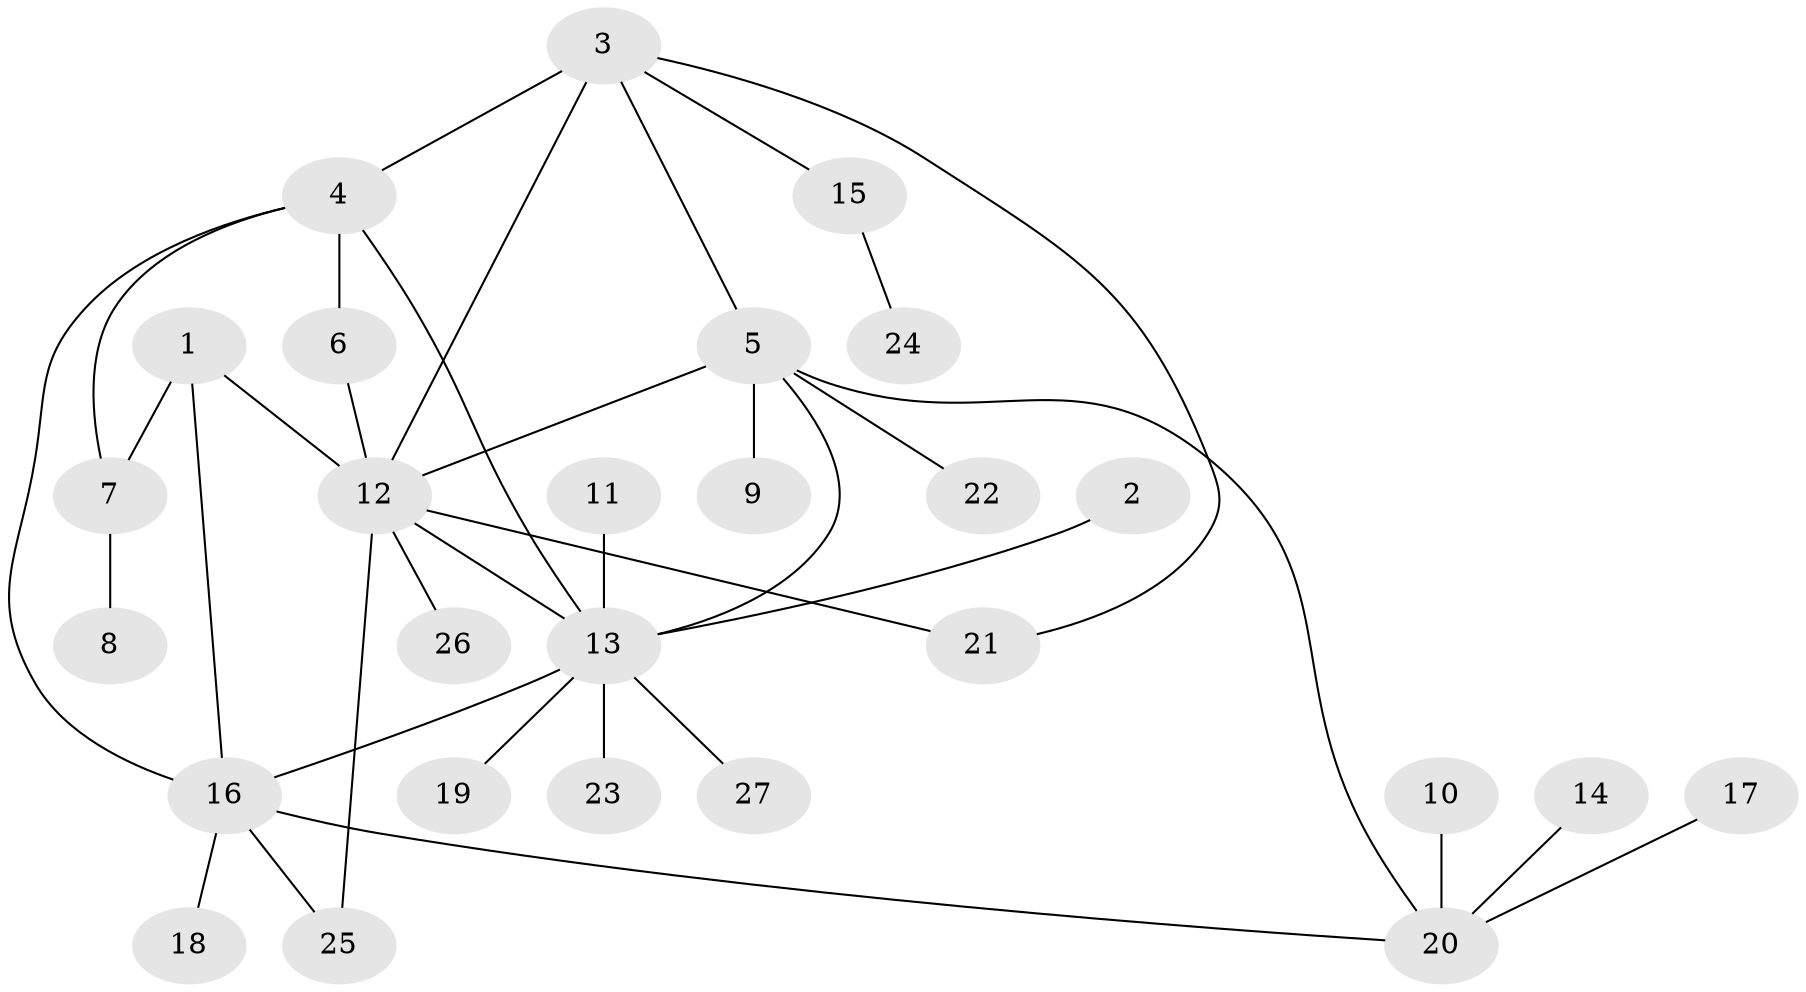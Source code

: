 // original degree distribution, {7: 0.03773584905660377, 5: 0.03773584905660377, 3: 0.11320754716981132, 10: 0.018867924528301886, 6: 0.018867924528301886, 11: 0.018867924528301886, 1: 0.5849056603773585, 8: 0.018867924528301886, 2: 0.1320754716981132, 4: 0.018867924528301886}
// Generated by graph-tools (version 1.1) at 2025/02/03/09/25 03:02:38]
// undirected, 27 vertices, 36 edges
graph export_dot {
graph [start="1"]
  node [color=gray90,style=filled];
  1;
  2;
  3;
  4;
  5;
  6;
  7;
  8;
  9;
  10;
  11;
  12;
  13;
  14;
  15;
  16;
  17;
  18;
  19;
  20;
  21;
  22;
  23;
  24;
  25;
  26;
  27;
  1 -- 7 [weight=1.0];
  1 -- 12 [weight=1.0];
  1 -- 16 [weight=1.0];
  2 -- 13 [weight=1.0];
  3 -- 4 [weight=1.0];
  3 -- 5 [weight=1.0];
  3 -- 12 [weight=2.0];
  3 -- 15 [weight=1.0];
  3 -- 21 [weight=1.0];
  4 -- 6 [weight=1.0];
  4 -- 7 [weight=1.0];
  4 -- 13 [weight=1.0];
  4 -- 16 [weight=1.0];
  5 -- 9 [weight=1.0];
  5 -- 12 [weight=1.0];
  5 -- 13 [weight=1.0];
  5 -- 20 [weight=1.0];
  5 -- 22 [weight=1.0];
  6 -- 12 [weight=1.0];
  7 -- 8 [weight=1.0];
  10 -- 20 [weight=1.0];
  11 -- 13 [weight=1.0];
  12 -- 13 [weight=1.0];
  12 -- 21 [weight=1.0];
  12 -- 25 [weight=1.0];
  12 -- 26 [weight=1.0];
  13 -- 16 [weight=1.0];
  13 -- 19 [weight=1.0];
  13 -- 23 [weight=1.0];
  13 -- 27 [weight=1.0];
  14 -- 20 [weight=1.0];
  15 -- 24 [weight=1.0];
  16 -- 18 [weight=1.0];
  16 -- 20 [weight=1.0];
  16 -- 25 [weight=1.0];
  17 -- 20 [weight=1.0];
}
